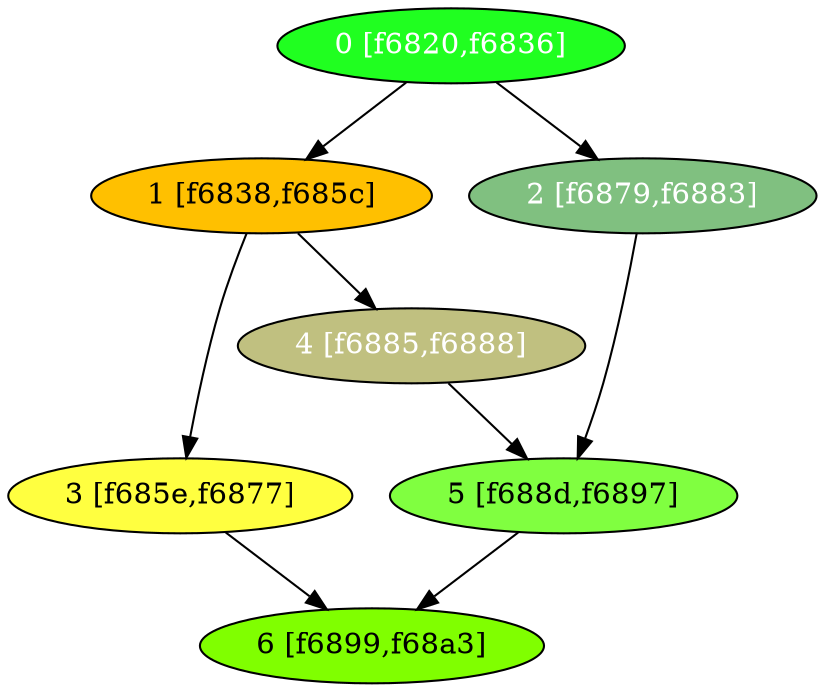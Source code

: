 diGraph libnss3{
	libnss3_0  [style=filled fillcolor="#20FF20" fontcolor="#ffffff" shape=oval label="0 [f6820,f6836]"]
	libnss3_1  [style=filled fillcolor="#FFC000" fontcolor="#000000" shape=oval label="1 [f6838,f685c]"]
	libnss3_2  [style=filled fillcolor="#80C080" fontcolor="#ffffff" shape=oval label="2 [f6879,f6883]"]
	libnss3_3  [style=filled fillcolor="#FFFF40" fontcolor="#000000" shape=oval label="3 [f685e,f6877]"]
	libnss3_4  [style=filled fillcolor="#C0C080" fontcolor="#ffffff" shape=oval label="4 [f6885,f6888]"]
	libnss3_5  [style=filled fillcolor="#80FF40" fontcolor="#000000" shape=oval label="5 [f688d,f6897]"]
	libnss3_6  [style=filled fillcolor="#80FF00" fontcolor="#000000" shape=oval label="6 [f6899,f68a3]"]

	libnss3_0 -> libnss3_1
	libnss3_0 -> libnss3_2
	libnss3_1 -> libnss3_3
	libnss3_1 -> libnss3_4
	libnss3_2 -> libnss3_5
	libnss3_3 -> libnss3_6
	libnss3_4 -> libnss3_5
	libnss3_5 -> libnss3_6
}